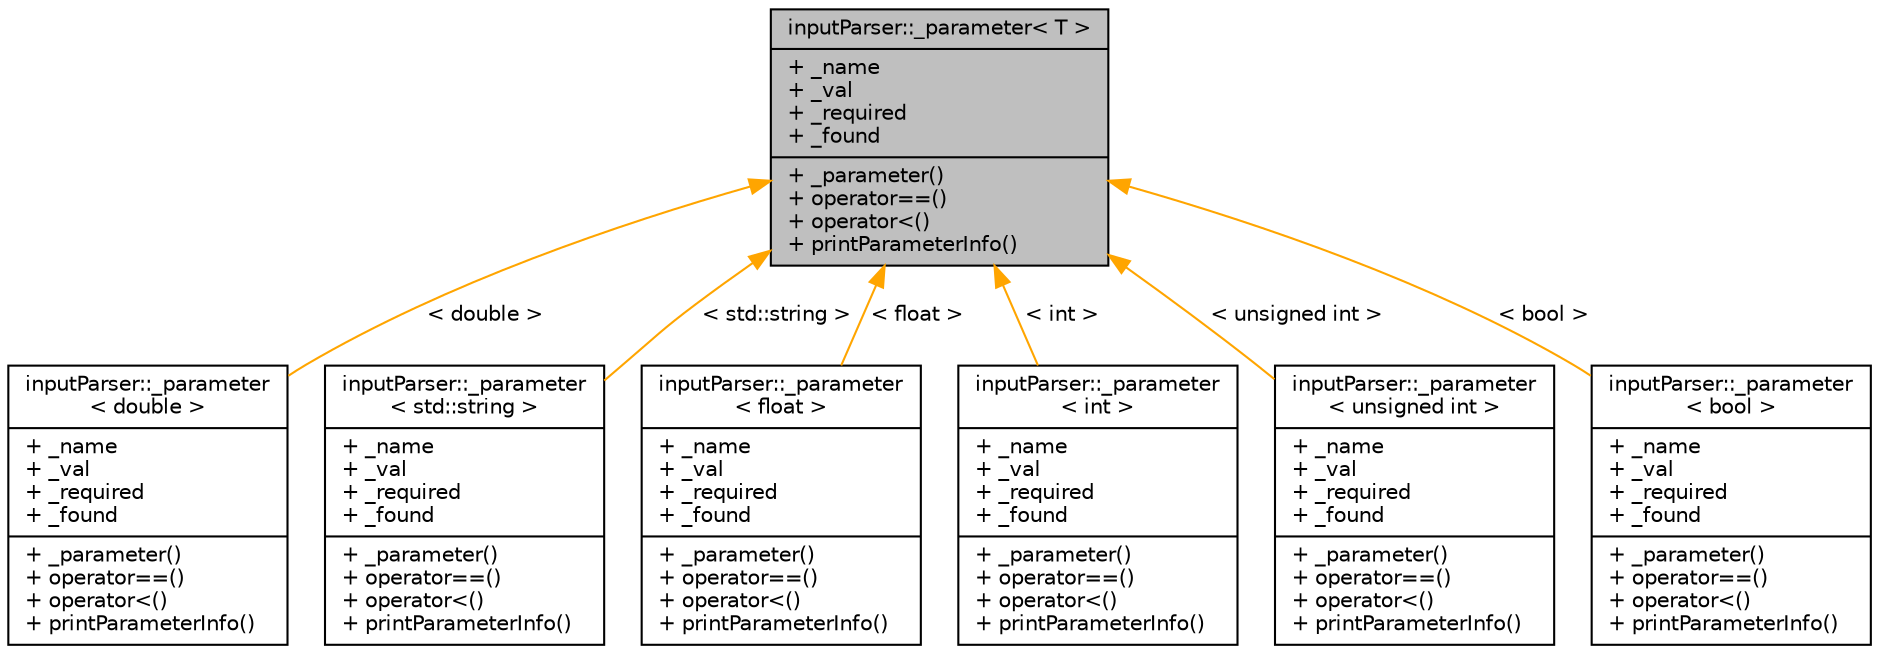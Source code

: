 digraph "inputParser::_parameter&lt; T &gt;"
{
 // LATEX_PDF_SIZE
  bgcolor="transparent";
  edge [fontname="Helvetica",fontsize="10",labelfontname="Helvetica",labelfontsize="10"];
  node [fontname="Helvetica",fontsize="10",shape=record];
  Node0 [label="{inputParser::_parameter\< T \>\n|+ _name\l+ _val\l+ _required\l+ _found\l|+ _parameter()\l+ operator==()\l+ operator\<()\l+ printParameterInfo()\l}",height=0.2,width=0.4,color="black", fillcolor="grey75", style="filled", fontcolor="black",tooltip=" "];
  Node0 -> Node1 [dir="back",color="orange",fontsize="10",style="solid",label=" \< double \>" ,fontname="Helvetica"];
  Node1 [label="{inputParser::_parameter\l\< double \>\n|+ _name\l+ _val\l+ _required\l+ _found\l|+ _parameter()\l+ operator==()\l+ operator\<()\l+ printParameterInfo()\l}",height=0.2,width=0.4,color="black",URL="$classinputParser_1_1__parameter.html",tooltip=" "];
  Node0 -> Node2 [dir="back",color="orange",fontsize="10",style="solid",label=" \< std::string \>" ,fontname="Helvetica"];
  Node2 [label="{inputParser::_parameter\l\< std::string \>\n|+ _name\l+ _val\l+ _required\l+ _found\l|+ _parameter()\l+ operator==()\l+ operator\<()\l+ printParameterInfo()\l}",height=0.2,width=0.4,color="black",URL="$classinputParser_1_1__parameter.html",tooltip=" "];
  Node0 -> Node3 [dir="back",color="orange",fontsize="10",style="solid",label=" \< float \>" ,fontname="Helvetica"];
  Node3 [label="{inputParser::_parameter\l\< float \>\n|+ _name\l+ _val\l+ _required\l+ _found\l|+ _parameter()\l+ operator==()\l+ operator\<()\l+ printParameterInfo()\l}",height=0.2,width=0.4,color="black",URL="$classinputParser_1_1__parameter.html",tooltip=" "];
  Node0 -> Node4 [dir="back",color="orange",fontsize="10",style="solid",label=" \< int \>" ,fontname="Helvetica"];
  Node4 [label="{inputParser::_parameter\l\< int \>\n|+ _name\l+ _val\l+ _required\l+ _found\l|+ _parameter()\l+ operator==()\l+ operator\<()\l+ printParameterInfo()\l}",height=0.2,width=0.4,color="black",URL="$classinputParser_1_1__parameter.html",tooltip=" "];
  Node0 -> Node5 [dir="back",color="orange",fontsize="10",style="solid",label=" \< unsigned int \>" ,fontname="Helvetica"];
  Node5 [label="{inputParser::_parameter\l\< unsigned int \>\n|+ _name\l+ _val\l+ _required\l+ _found\l|+ _parameter()\l+ operator==()\l+ operator\<()\l+ printParameterInfo()\l}",height=0.2,width=0.4,color="black",URL="$classinputParser_1_1__parameter.html",tooltip=" "];
  Node0 -> Node6 [dir="back",color="orange",fontsize="10",style="solid",label=" \< bool \>" ,fontname="Helvetica"];
  Node6 [label="{inputParser::_parameter\l\< bool \>\n|+ _name\l+ _val\l+ _required\l+ _found\l|+ _parameter()\l+ operator==()\l+ operator\<()\l+ printParameterInfo()\l}",height=0.2,width=0.4,color="black",URL="$classinputParser_1_1__parameter.html",tooltip=" "];
}
